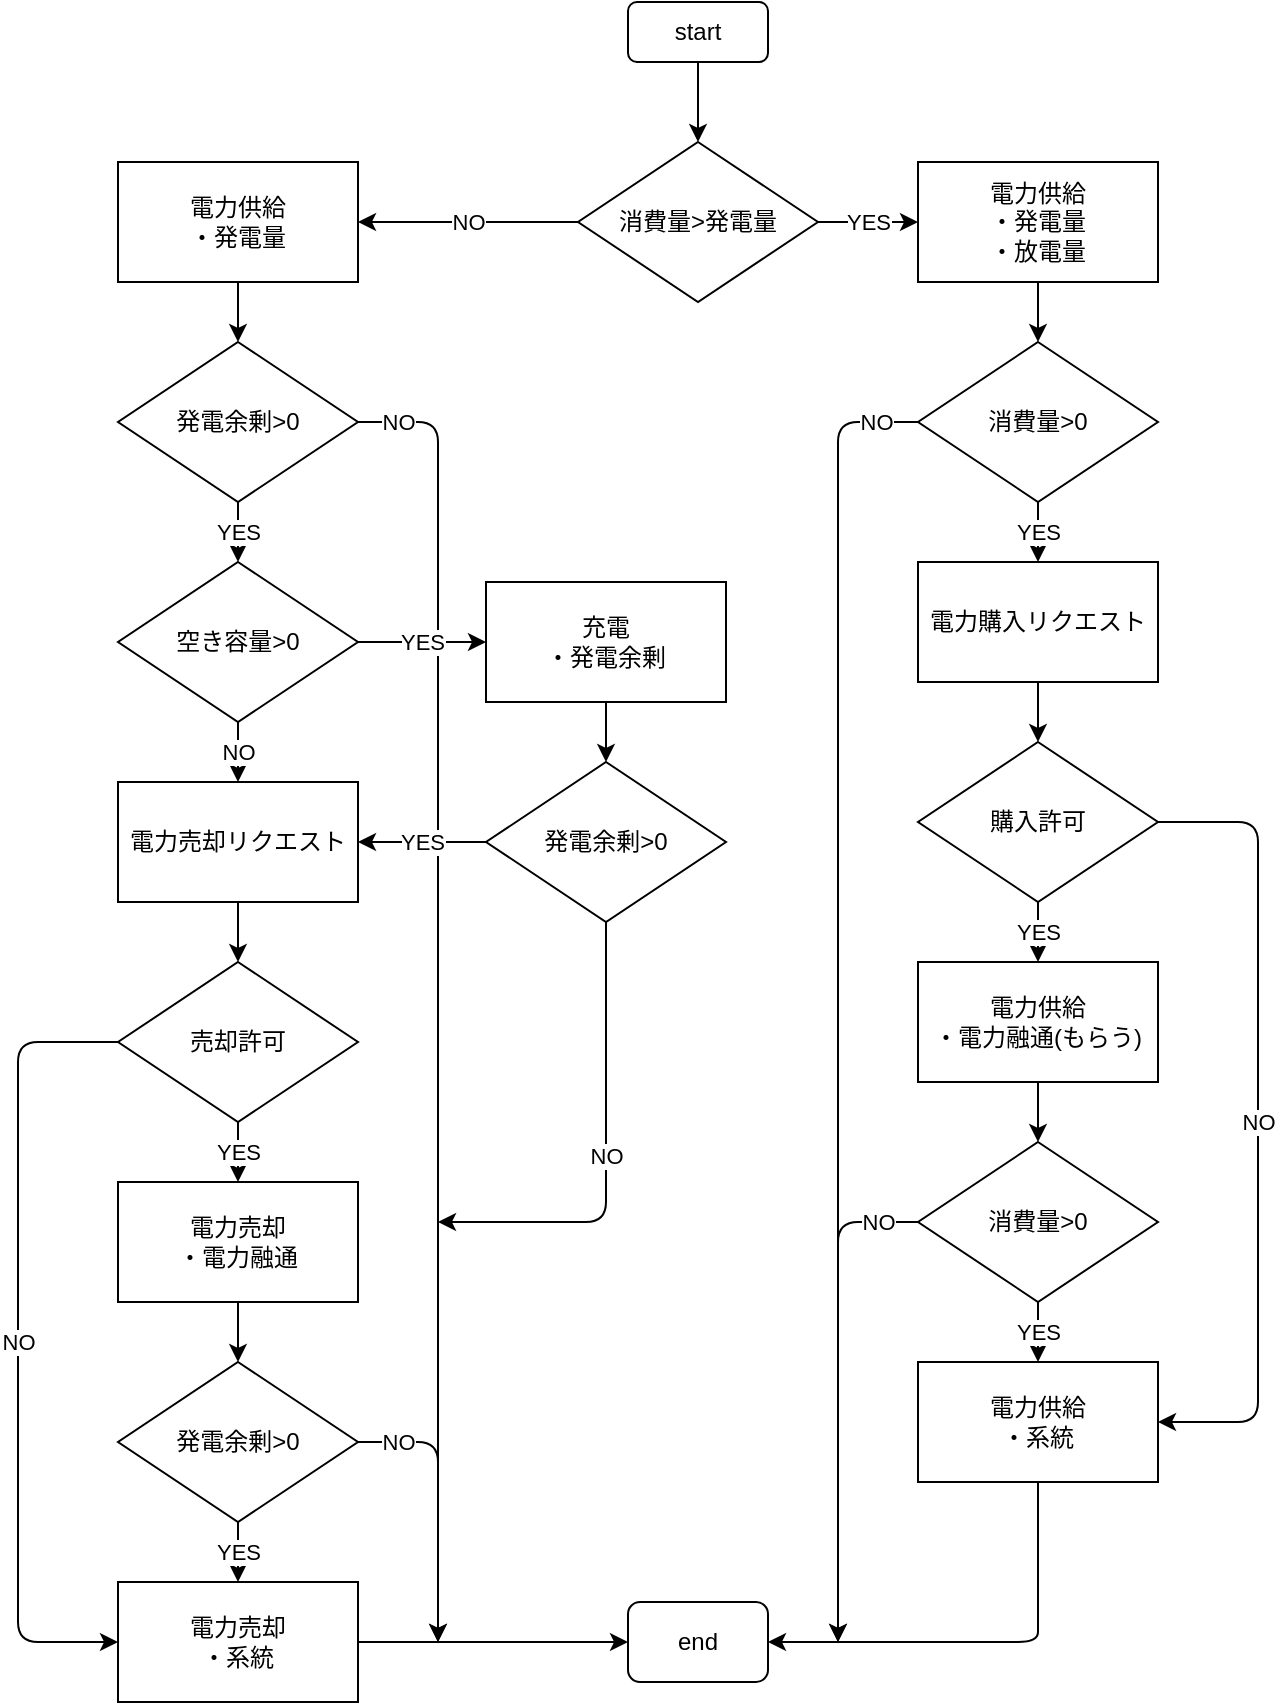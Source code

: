 <mxfile>
    <diagram id="6d2JyYbpDpj8Se8zqUEZ" name="ページ1">
        <mxGraphModel dx="727" dy="907" grid="1" gridSize="10" guides="1" tooltips="1" connect="1" arrows="1" fold="1" page="1" pageScale="1" pageWidth="827" pageHeight="1169" math="0" shadow="0">
            <root>
                <mxCell id="0"/>
                <mxCell id="1" parent="0"/>
                <mxCell id="6" style="edgeStyle=none;html=1;exitX=0.5;exitY=1;exitDx=0;exitDy=0;" edge="1" parent="1" source="2" target="4">
                    <mxGeometry relative="1" as="geometry"/>
                </mxCell>
                <mxCell id="2" value="start" style="rounded=1;whiteSpace=wrap;html=1;" vertex="1" parent="1">
                    <mxGeometry x="365" width="70" height="30" as="geometry"/>
                </mxCell>
                <mxCell id="8" value="YES" style="edgeStyle=none;html=1;exitX=1;exitY=0.5;exitDx=0;exitDy=0;" edge="1" parent="1" source="4" target="7">
                    <mxGeometry relative="1" as="geometry"/>
                </mxCell>
                <mxCell id="30" value="NO" style="edgeStyle=none;html=1;exitX=0;exitY=0.5;exitDx=0;exitDy=0;" edge="1" parent="1" source="4" target="29">
                    <mxGeometry relative="1" as="geometry">
                        <mxPoint x="280" y="110" as="sourcePoint"/>
                    </mxGeometry>
                </mxCell>
                <mxCell id="4" value="消費量&amp;gt;発電量" style="rhombus;whiteSpace=wrap;html=1;" vertex="1" parent="1">
                    <mxGeometry x="340" y="70" width="120" height="80" as="geometry"/>
                </mxCell>
                <mxCell id="10" value="" style="edgeStyle=none;html=1;" edge="1" parent="1" source="7" target="9">
                    <mxGeometry relative="1" as="geometry"/>
                </mxCell>
                <mxCell id="7" value="電力供給&lt;br&gt;・発電量&lt;br&gt;・放電量" style="rounded=0;whiteSpace=wrap;html=1;" vertex="1" parent="1">
                    <mxGeometry x="510" y="80" width="120" height="60" as="geometry"/>
                </mxCell>
                <mxCell id="14" value="YES" style="edgeStyle=none;html=1;" edge="1" parent="1" source="9" target="11">
                    <mxGeometry relative="1" as="geometry"/>
                </mxCell>
                <mxCell id="26" value="NO" style="edgeStyle=none;html=1;" edge="1" parent="1" source="9">
                    <mxGeometry x="-0.936" relative="1" as="geometry">
                        <mxPoint x="470" y="820" as="targetPoint"/>
                        <Array as="points">
                            <mxPoint x="470" y="210"/>
                            <mxPoint x="470" y="690"/>
                        </Array>
                        <mxPoint as="offset"/>
                    </mxGeometry>
                </mxCell>
                <mxCell id="9" value="消費量&amp;gt;0" style="rhombus;whiteSpace=wrap;html=1;" vertex="1" parent="1">
                    <mxGeometry x="510" y="170" width="120" height="80" as="geometry"/>
                </mxCell>
                <mxCell id="16" value="" style="edgeStyle=none;html=1;" edge="1" parent="1" source="11" target="15">
                    <mxGeometry relative="1" as="geometry"/>
                </mxCell>
                <mxCell id="11" value="電力購入リクエスト" style="rounded=0;whiteSpace=wrap;html=1;" vertex="1" parent="1">
                    <mxGeometry x="510" y="280" width="120" height="60" as="geometry"/>
                </mxCell>
                <mxCell id="18" value="YES" style="edgeStyle=none;html=1;" edge="1" parent="1" source="15" target="17">
                    <mxGeometry relative="1" as="geometry"/>
                </mxCell>
                <mxCell id="27" value="NO" style="edgeStyle=none;html=1;entryX=1;entryY=0.5;entryDx=0;entryDy=0;" edge="1" parent="1" source="15" target="21">
                    <mxGeometry relative="1" as="geometry">
                        <mxPoint x="680" y="720" as="targetPoint"/>
                        <Array as="points">
                            <mxPoint x="680" y="410"/>
                            <mxPoint x="680" y="710"/>
                        </Array>
                    </mxGeometry>
                </mxCell>
                <mxCell id="15" value="購入許可" style="rhombus;whiteSpace=wrap;html=1;" vertex="1" parent="1">
                    <mxGeometry x="510" y="370" width="120" height="80" as="geometry"/>
                </mxCell>
                <mxCell id="20" value="" style="edgeStyle=none;html=1;" edge="1" parent="1" source="17" target="19">
                    <mxGeometry relative="1" as="geometry"/>
                </mxCell>
                <mxCell id="17" value="電力供給&lt;br&gt;・電力融通(もらう)" style="rounded=0;whiteSpace=wrap;html=1;" vertex="1" parent="1">
                    <mxGeometry x="510" y="480" width="120" height="60" as="geometry"/>
                </mxCell>
                <mxCell id="22" value="YES" style="edgeStyle=none;html=1;" edge="1" parent="1" source="19" target="21">
                    <mxGeometry relative="1" as="geometry"/>
                </mxCell>
                <mxCell id="28" value="NO" style="edgeStyle=none;html=1;" edge="1" parent="1" source="19">
                    <mxGeometry x="-0.84" relative="1" as="geometry">
                        <mxPoint x="470" y="820" as="targetPoint"/>
                        <Array as="points">
                            <mxPoint x="470" y="610"/>
                        </Array>
                        <mxPoint as="offset"/>
                    </mxGeometry>
                </mxCell>
                <mxCell id="19" value="消費量&amp;gt;0" style="rhombus;whiteSpace=wrap;html=1;" vertex="1" parent="1">
                    <mxGeometry x="510" y="570" width="120" height="80" as="geometry"/>
                </mxCell>
                <mxCell id="25" style="edgeStyle=none;html=1;entryX=1;entryY=0.5;entryDx=0;entryDy=0;" edge="1" parent="1" source="21" target="24">
                    <mxGeometry relative="1" as="geometry">
                        <mxPoint x="510" y="815" as="targetPoint"/>
                        <Array as="points">
                            <mxPoint x="570" y="800"/>
                            <mxPoint x="570" y="820"/>
                        </Array>
                    </mxGeometry>
                </mxCell>
                <mxCell id="21" value="電力供給&lt;br&gt;・系統" style="rounded=0;whiteSpace=wrap;html=1;" vertex="1" parent="1">
                    <mxGeometry x="510" y="680" width="120" height="60" as="geometry"/>
                </mxCell>
                <mxCell id="24" value="end" style="rounded=1;whiteSpace=wrap;html=1;" vertex="1" parent="1">
                    <mxGeometry x="365" y="800" width="70" height="40" as="geometry"/>
                </mxCell>
                <mxCell id="32" value="" style="edgeStyle=none;html=1;" edge="1" parent="1" source="29" target="31">
                    <mxGeometry relative="1" as="geometry"/>
                </mxCell>
                <mxCell id="29" value="電力供給&lt;br&gt;・発電量" style="rounded=0;whiteSpace=wrap;html=1;" vertex="1" parent="1">
                    <mxGeometry x="110" y="80" width="120" height="60" as="geometry"/>
                </mxCell>
                <mxCell id="43" value="YES" style="edgeStyle=none;html=1;" edge="1" parent="1" source="31" target="41">
                    <mxGeometry relative="1" as="geometry"/>
                </mxCell>
                <mxCell id="49" value="NO" style="edgeStyle=none;html=1;" edge="1" parent="1" source="31">
                    <mxGeometry x="-0.939" relative="1" as="geometry">
                        <mxPoint x="270" y="820" as="targetPoint"/>
                        <Array as="points">
                            <mxPoint x="270" y="210"/>
                        </Array>
                        <mxPoint as="offset"/>
                    </mxGeometry>
                </mxCell>
                <mxCell id="31" value="発電余剰&amp;gt;0" style="rhombus;whiteSpace=wrap;html=1;" vertex="1" parent="1">
                    <mxGeometry x="110" y="170" width="120" height="80" as="geometry"/>
                </mxCell>
                <mxCell id="36" value="" style="edgeStyle=none;html=1;" edge="1" parent="1" source="33" target="35">
                    <mxGeometry relative="1" as="geometry"/>
                </mxCell>
                <mxCell id="33" value="電力売却リクエスト" style="rounded=0;whiteSpace=wrap;html=1;" vertex="1" parent="1">
                    <mxGeometry x="110" y="390" width="120" height="60" as="geometry"/>
                </mxCell>
                <mxCell id="38" value="YES" style="edgeStyle=none;html=1;" edge="1" parent="1" source="35" target="37">
                    <mxGeometry relative="1" as="geometry"/>
                </mxCell>
                <mxCell id="46" value="NO" style="edgeStyle=none;html=1;entryX=0;entryY=0.5;entryDx=0;entryDy=0;" edge="1" parent="1" source="35" target="44">
                    <mxGeometry relative="1" as="geometry">
                        <mxPoint x="60" y="820" as="targetPoint"/>
                        <Array as="points">
                            <mxPoint x="60" y="520"/>
                            <mxPoint x="60" y="820"/>
                        </Array>
                    </mxGeometry>
                </mxCell>
                <mxCell id="35" value="売却許可" style="rhombus;whiteSpace=wrap;html=1;" vertex="1" parent="1">
                    <mxGeometry x="110" y="480" width="120" height="80" as="geometry"/>
                </mxCell>
                <mxCell id="40" value="" style="edgeStyle=none;html=1;" edge="1" parent="1" source="37" target="39">
                    <mxGeometry relative="1" as="geometry"/>
                </mxCell>
                <mxCell id="37" value="電力売却&lt;br&gt;・電力融通" style="rounded=0;whiteSpace=wrap;html=1;" vertex="1" parent="1">
                    <mxGeometry x="110" y="590" width="120" height="60" as="geometry"/>
                </mxCell>
                <mxCell id="45" value="YES" style="edgeStyle=none;html=1;" edge="1" parent="1" source="39" target="44">
                    <mxGeometry relative="1" as="geometry"/>
                </mxCell>
                <mxCell id="48" value="NO" style="edgeStyle=none;html=1;" edge="1" parent="1" source="39">
                    <mxGeometry x="-0.714" relative="1" as="geometry">
                        <mxPoint x="270" y="820" as="targetPoint"/>
                        <Array as="points">
                            <mxPoint x="270" y="720"/>
                        </Array>
                        <mxPoint as="offset"/>
                    </mxGeometry>
                </mxCell>
                <mxCell id="39" value="発電余剰&amp;gt;0" style="rhombus;whiteSpace=wrap;html=1;" vertex="1" parent="1">
                    <mxGeometry x="110" y="680" width="120" height="80" as="geometry"/>
                </mxCell>
                <mxCell id="51" value="YES" style="edgeStyle=none;html=1;entryX=0;entryY=0.5;entryDx=0;entryDy=0;" edge="1" parent="1" source="41" target="50">
                    <mxGeometry x="0.003" relative="1" as="geometry">
                        <mxPoint x="270" y="320" as="targetPoint"/>
                        <mxPoint as="offset"/>
                    </mxGeometry>
                </mxCell>
                <mxCell id="54" value="NO" style="edgeStyle=none;html=1;" edge="1" parent="1" source="41" target="33">
                    <mxGeometry relative="1" as="geometry"/>
                </mxCell>
                <mxCell id="41" value="空き容量&amp;gt;0" style="rhombus;whiteSpace=wrap;html=1;" vertex="1" parent="1">
                    <mxGeometry x="110" y="280" width="120" height="80" as="geometry"/>
                </mxCell>
                <mxCell id="47" value="" style="edgeStyle=none;html=1;" edge="1" parent="1" source="44" target="24">
                    <mxGeometry relative="1" as="geometry"/>
                </mxCell>
                <mxCell id="44" value="電力売却&lt;br&gt;・系統" style="rounded=0;whiteSpace=wrap;html=1;" vertex="1" parent="1">
                    <mxGeometry x="110" y="790" width="120" height="60" as="geometry"/>
                </mxCell>
                <mxCell id="55" style="edgeStyle=none;html=1;entryX=0.5;entryY=0;entryDx=0;entryDy=0;" edge="1" parent="1" source="50" target="56">
                    <mxGeometry relative="1" as="geometry">
                        <mxPoint x="70" y="380" as="targetPoint"/>
                    </mxGeometry>
                </mxCell>
                <mxCell id="50" value="充電&lt;br&gt;・発電余剰" style="rounded=0;whiteSpace=wrap;html=1;" vertex="1" parent="1">
                    <mxGeometry x="294" y="290" width="120" height="60" as="geometry"/>
                </mxCell>
                <mxCell id="57" value="YES" style="edgeStyle=none;html=1;exitX=0;exitY=0.5;exitDx=0;exitDy=0;" edge="1" parent="1" source="56" target="33">
                    <mxGeometry relative="1" as="geometry">
                        <mxPoint x="270" y="420" as="sourcePoint"/>
                        <mxPoint as="offset"/>
                    </mxGeometry>
                </mxCell>
                <mxCell id="59" value="NO" style="edgeStyle=none;html=1;" edge="1" parent="1" source="56">
                    <mxGeometry relative="1" as="geometry">
                        <mxPoint x="270" y="610" as="targetPoint"/>
                        <Array as="points">
                            <mxPoint x="354" y="610"/>
                        </Array>
                    </mxGeometry>
                </mxCell>
                <mxCell id="56" value="発電余剰&amp;gt;0" style="rhombus;whiteSpace=wrap;html=1;" vertex="1" parent="1">
                    <mxGeometry x="294" y="380" width="120" height="80" as="geometry"/>
                </mxCell>
            </root>
        </mxGraphModel>
    </diagram>
</mxfile>